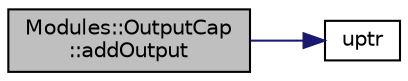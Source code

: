 digraph "Modules::OutputCap::addOutput"
{
 // INTERACTIVE_SVG=YES
  edge [fontname="Helvetica",fontsize="10",labelfontname="Helvetica",labelfontsize="10"];
  node [fontname="Helvetica",fontsize="10",shape=record];
  rankdir="LR";
  Node1 [label="Modules::OutputCap\l::addOutput",height=0.2,width=0.4,color="black", fillcolor="grey75", style="filled", fontcolor="black"];
  Node1 -> Node2 [color="midnightblue",fontsize="10",style="solid",fontname="Helvetica"];
  Node2 [label="uptr",height=0.2,width=0.4,color="black", fillcolor="white", style="filled",URL="$tools_8hpp.html#a61a0866ea29f447bc7a060aa5e6f1622"];
}
